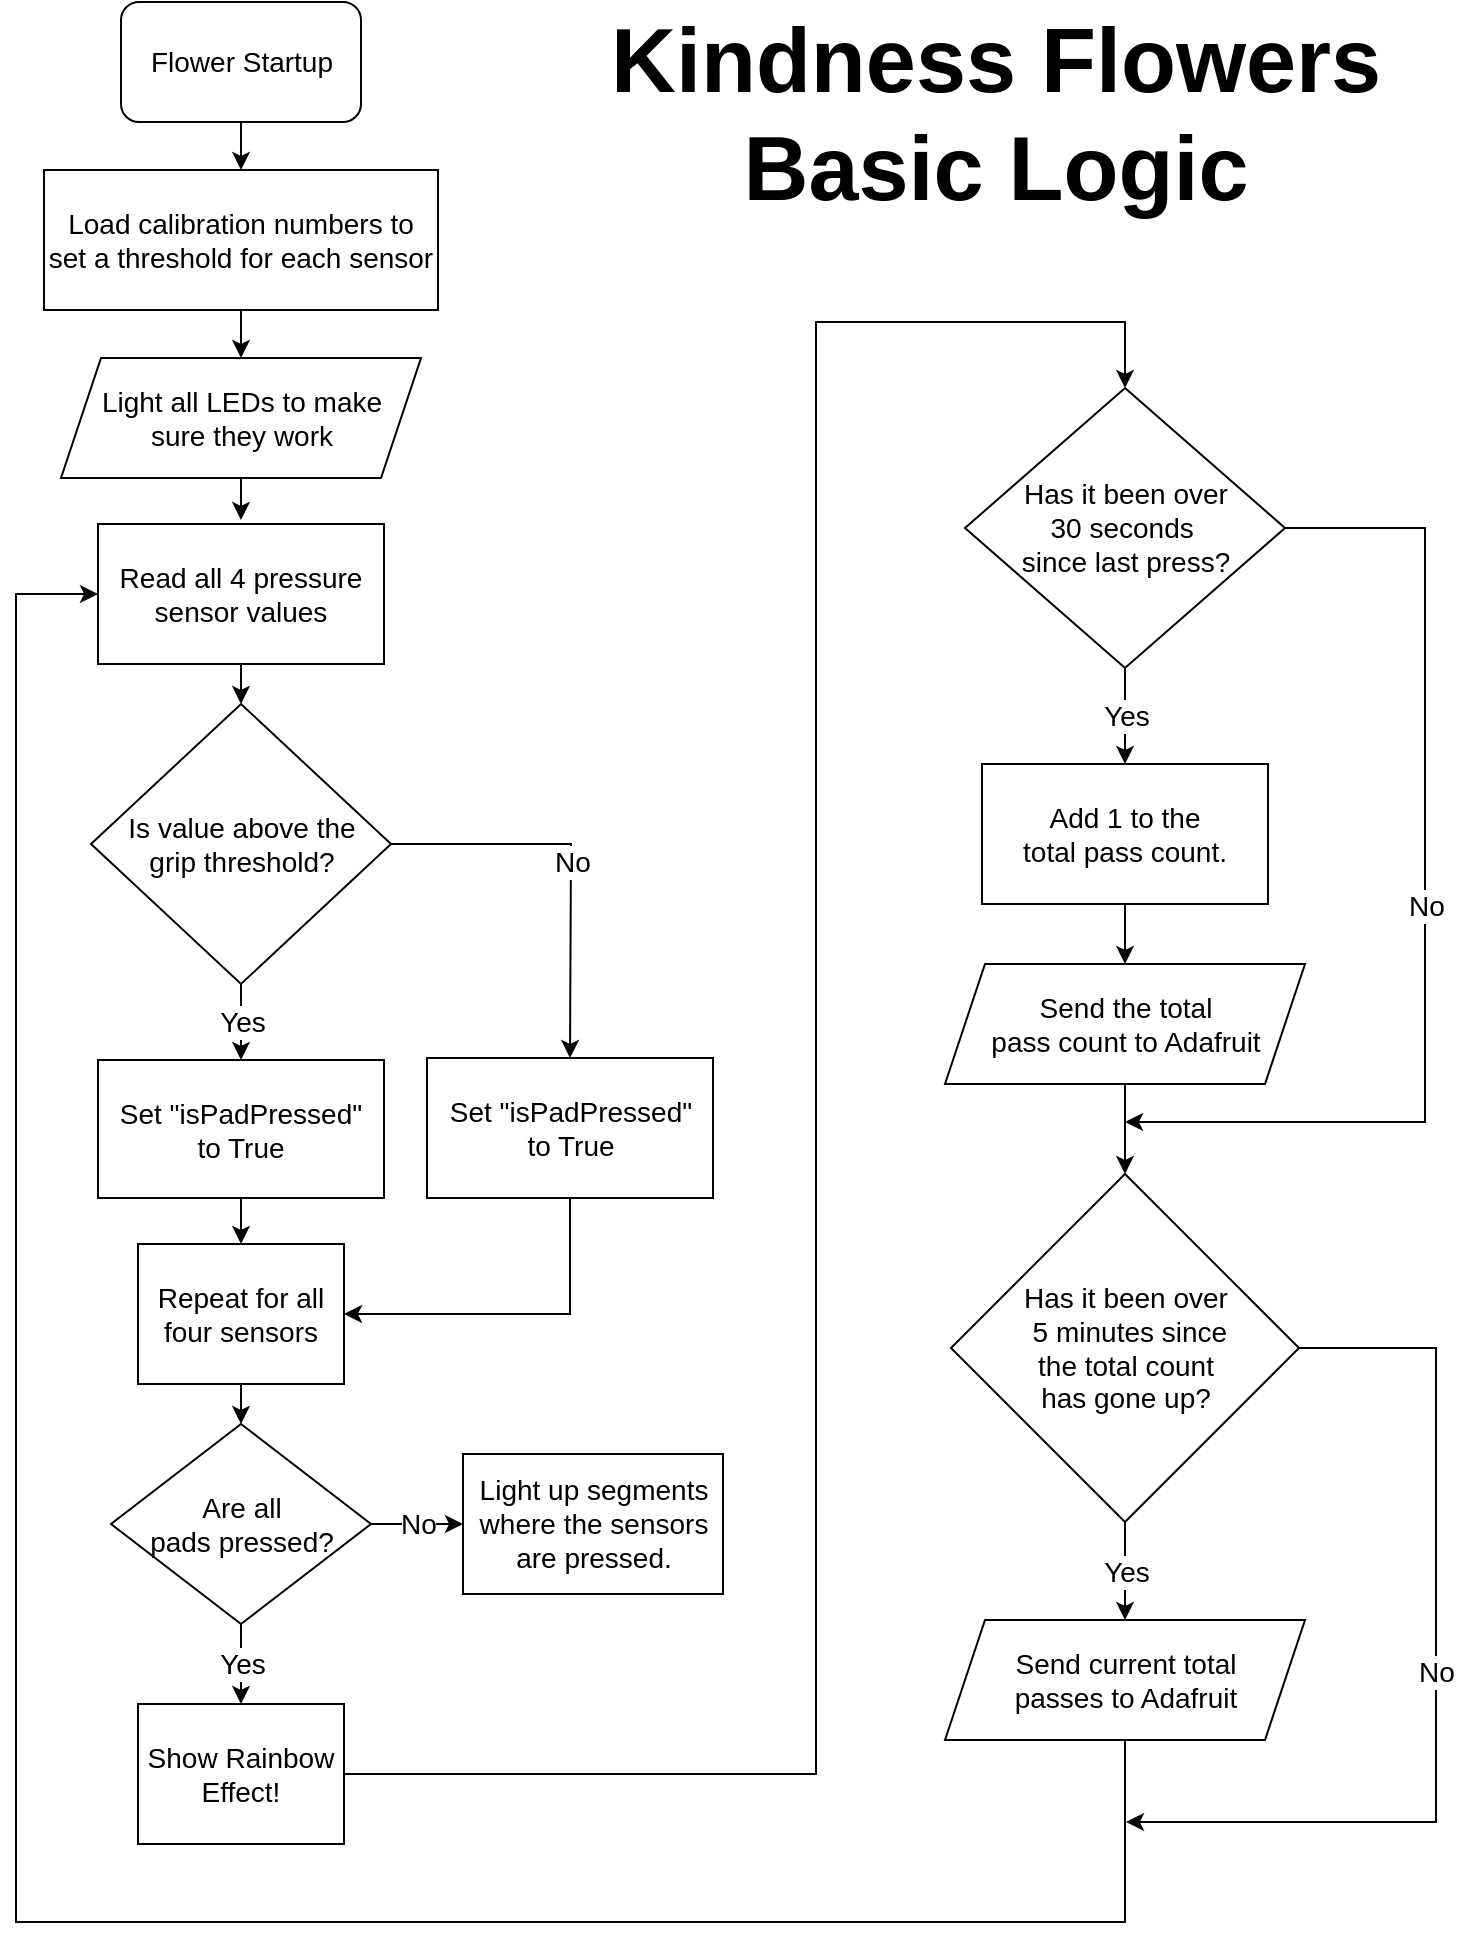 <mxfile version="24.2.7" type="device" pages="3">
  <diagram name="FlowerLogic" id="JjPMWJ2Ls_Jt1AWlveAf">
    <mxGraphModel dx="1029" dy="1047" grid="1" gridSize="10" guides="1" tooltips="1" connect="1" arrows="1" fold="1" page="1" pageScale="1" pageWidth="850" pageHeight="1100" math="0" shadow="0">
      <root>
        <mxCell id="0" />
        <mxCell id="1" parent="0" />
        <mxCell id="4mTPo-9cd06hOeSTWkM8-73" value="" style="group" vertex="1" connectable="0" parent="1">
          <mxGeometry x="70" y="60" width="710" height="960" as="geometry" />
        </mxCell>
        <mxCell id="4mTPo-9cd06hOeSTWkM8-1" value="&lt;font style=&quot;font-size: 45px;&quot;&gt;Kindness Flowers Basic Logic&lt;/font&gt;" style="text;html=1;align=center;verticalAlign=middle;whiteSpace=wrap;rounded=0;fontSize=32;fontStyle=1" vertex="1" parent="4mTPo-9cd06hOeSTWkM8-73">
          <mxGeometry x="280" y="28" width="420" height="56" as="geometry" />
        </mxCell>
        <mxCell id="4mTPo-9cd06hOeSTWkM8-68" value="" style="edgeStyle=orthogonalEdgeStyle;rounded=0;orthogonalLoop=1;jettySize=auto;html=1;" edge="1" parent="4mTPo-9cd06hOeSTWkM8-73" source="4mTPo-9cd06hOeSTWkM8-3" target="4mTPo-9cd06hOeSTWkM8-7">
          <mxGeometry relative="1" as="geometry" />
        </mxCell>
        <mxCell id="4mTPo-9cd06hOeSTWkM8-3" value="Flower Startup" style="rounded=1;whiteSpace=wrap;html=1;fontSize=14;" vertex="1" parent="4mTPo-9cd06hOeSTWkM8-73">
          <mxGeometry x="52.5" width="120" height="60" as="geometry" />
        </mxCell>
        <mxCell id="4mTPo-9cd06hOeSTWkM8-70" value="" style="edgeStyle=orthogonalEdgeStyle;rounded=0;orthogonalLoop=1;jettySize=auto;html=1;" edge="1" parent="4mTPo-9cd06hOeSTWkM8-73" source="4mTPo-9cd06hOeSTWkM8-7" target="4mTPo-9cd06hOeSTWkM8-66">
          <mxGeometry relative="1" as="geometry" />
        </mxCell>
        <mxCell id="4mTPo-9cd06hOeSTWkM8-7" value="&lt;font style=&quot;font-size: 14px;&quot;&gt;Load calibration numbers to set a threshold for each sensor&lt;/font&gt;" style="rounded=0;whiteSpace=wrap;html=1;fontSize=14;" vertex="1" parent="4mTPo-9cd06hOeSTWkM8-73">
          <mxGeometry x="14" y="84" width="197" height="70" as="geometry" />
        </mxCell>
        <mxCell id="4mTPo-9cd06hOeSTWkM8-32" style="edgeStyle=orthogonalEdgeStyle;rounded=0;orthogonalLoop=1;jettySize=auto;html=1;exitX=0.5;exitY=1;exitDx=0;exitDy=0;entryX=0.5;entryY=0;entryDx=0;entryDy=0;" edge="1" parent="4mTPo-9cd06hOeSTWkM8-73" source="4mTPo-9cd06hOeSTWkM8-9" target="4mTPo-9cd06hOeSTWkM8-11">
          <mxGeometry relative="1" as="geometry" />
        </mxCell>
        <mxCell id="4mTPo-9cd06hOeSTWkM8-9" value="&lt;font style=&quot;font-size: 14px;&quot;&gt;Read all 4 pressure&lt;/font&gt;&lt;div&gt;&lt;font style=&quot;font-size: 14px;&quot;&gt;sensor values&lt;/font&gt;&lt;/div&gt;" style="rounded=0;whiteSpace=wrap;html=1;fontSize=14;" vertex="1" parent="4mTPo-9cd06hOeSTWkM8-73">
          <mxGeometry x="41" y="261" width="143" height="70" as="geometry" />
        </mxCell>
        <mxCell id="4mTPo-9cd06hOeSTWkM8-11" value="Is value above the&lt;div&gt;grip threshold?&lt;/div&gt;" style="rhombus;whiteSpace=wrap;html=1;fontSize=14;" vertex="1" parent="4mTPo-9cd06hOeSTWkM8-73">
          <mxGeometry x="37.5" y="351" width="150" height="140" as="geometry" />
        </mxCell>
        <mxCell id="4mTPo-9cd06hOeSTWkM8-12" value="" style="endArrow=classic;html=1;rounded=0;exitX=0.5;exitY=1;exitDx=0;exitDy=0;entryX=0.5;entryY=0;entryDx=0;entryDy=0;" edge="1" parent="4mTPo-9cd06hOeSTWkM8-73" source="4mTPo-9cd06hOeSTWkM8-11" target="4mTPo-9cd06hOeSTWkM8-17">
          <mxGeometry relative="1" as="geometry">
            <mxPoint x="214" y="421" as="sourcePoint" />
            <mxPoint x="113" y="591" as="targetPoint" />
          </mxGeometry>
        </mxCell>
        <mxCell id="4mTPo-9cd06hOeSTWkM8-13" value="Yes" style="edgeLabel;resizable=0;html=1;;align=center;verticalAlign=middle;fontSize=14;" connectable="0" vertex="1" parent="4mTPo-9cd06hOeSTWkM8-12">
          <mxGeometry relative="1" as="geometry" />
        </mxCell>
        <mxCell id="4mTPo-9cd06hOeSTWkM8-14" value="" style="endArrow=classic;html=1;rounded=0;entryX=0.5;entryY=0;entryDx=0;entryDy=0;exitX=1;exitY=0.5;exitDx=0;exitDy=0;" edge="1" parent="4mTPo-9cd06hOeSTWkM8-73" source="4mTPo-9cd06hOeSTWkM8-11" target="4mTPo-9cd06hOeSTWkM8-19">
          <mxGeometry relative="1" as="geometry">
            <mxPoint x="274" y="441" as="sourcePoint" />
            <mxPoint x="322.0" y="468.5" as="targetPoint" />
            <Array as="points">
              <mxPoint x="277.5" y="421" />
            </Array>
          </mxGeometry>
        </mxCell>
        <mxCell id="4mTPo-9cd06hOeSTWkM8-15" value="No" style="edgeLabel;resizable=0;html=1;;align=center;verticalAlign=middle;fontSize=14;" connectable="0" vertex="1" parent="4mTPo-9cd06hOeSTWkM8-14">
          <mxGeometry relative="1" as="geometry" />
        </mxCell>
        <mxCell id="4mTPo-9cd06hOeSTWkM8-24" style="edgeStyle=orthogonalEdgeStyle;rounded=0;orthogonalLoop=1;jettySize=auto;html=1;exitX=0.5;exitY=1;exitDx=0;exitDy=0;entryX=0.5;entryY=0;entryDx=0;entryDy=0;" edge="1" parent="4mTPo-9cd06hOeSTWkM8-73" source="4mTPo-9cd06hOeSTWkM8-17" target="4mTPo-9cd06hOeSTWkM8-21">
          <mxGeometry relative="1" as="geometry" />
        </mxCell>
        <mxCell id="4mTPo-9cd06hOeSTWkM8-17" value="Set &quot;isPadPressed&quot;&lt;div&gt;to True&lt;/div&gt;" style="rounded=0;whiteSpace=wrap;html=1;fontSize=14;" vertex="1" parent="4mTPo-9cd06hOeSTWkM8-73">
          <mxGeometry x="41" y="529" width="143" height="69" as="geometry" />
        </mxCell>
        <mxCell id="4mTPo-9cd06hOeSTWkM8-23" style="edgeStyle=orthogonalEdgeStyle;rounded=0;orthogonalLoop=1;jettySize=auto;html=1;exitX=0.5;exitY=1;exitDx=0;exitDy=0;entryX=1;entryY=0.5;entryDx=0;entryDy=0;" edge="1" parent="4mTPo-9cd06hOeSTWkM8-73" source="4mTPo-9cd06hOeSTWkM8-19" target="4mTPo-9cd06hOeSTWkM8-21">
          <mxGeometry relative="1" as="geometry" />
        </mxCell>
        <mxCell id="4mTPo-9cd06hOeSTWkM8-19" value="Set &quot;isPadPressed&quot;&lt;div&gt;to True&lt;/div&gt;" style="rounded=0;whiteSpace=wrap;html=1;fontSize=14;" vertex="1" parent="4mTPo-9cd06hOeSTWkM8-73">
          <mxGeometry x="205.5" y="528" width="143" height="70" as="geometry" />
        </mxCell>
        <mxCell id="4mTPo-9cd06hOeSTWkM8-36" style="edgeStyle=orthogonalEdgeStyle;rounded=0;orthogonalLoop=1;jettySize=auto;html=1;exitX=0.5;exitY=1;exitDx=0;exitDy=0;entryX=0.5;entryY=0;entryDx=0;entryDy=0;" edge="1" parent="4mTPo-9cd06hOeSTWkM8-73" source="4mTPo-9cd06hOeSTWkM8-21" target="4mTPo-9cd06hOeSTWkM8-34">
          <mxGeometry relative="1" as="geometry" />
        </mxCell>
        <mxCell id="4mTPo-9cd06hOeSTWkM8-21" value="Repeat for all&lt;div&gt;four sensors&lt;/div&gt;" style="rounded=0;whiteSpace=wrap;html=1;fontSize=14;" vertex="1" parent="4mTPo-9cd06hOeSTWkM8-73">
          <mxGeometry x="61" y="621" width="103" height="70" as="geometry" />
        </mxCell>
        <mxCell id="4mTPo-9cd06hOeSTWkM8-34" value="Are all&lt;div&gt;pads pressed?&lt;/div&gt;" style="rhombus;whiteSpace=wrap;html=1;fontSize=14;" vertex="1" parent="4mTPo-9cd06hOeSTWkM8-73">
          <mxGeometry x="47.5" y="711" width="130" height="100" as="geometry" />
        </mxCell>
        <mxCell id="4mTPo-9cd06hOeSTWkM8-35" value="Has it been over&lt;div&gt;30 seconds&amp;nbsp;&lt;/div&gt;&lt;div&gt;since last press?&lt;/div&gt;" style="rhombus;whiteSpace=wrap;html=1;fontSize=14;" vertex="1" parent="4mTPo-9cd06hOeSTWkM8-73">
          <mxGeometry x="474.5" y="193" width="160" height="140" as="geometry" />
        </mxCell>
        <mxCell id="4mTPo-9cd06hOeSTWkM8-38" value="" style="endArrow=classic;html=1;rounded=0;entryX=0.5;entryY=0;entryDx=0;entryDy=0;" edge="1" parent="4mTPo-9cd06hOeSTWkM8-73" target="4mTPo-9cd06hOeSTWkM8-40">
          <mxGeometry relative="1" as="geometry">
            <mxPoint x="112.5" y="811" as="sourcePoint" />
            <mxPoint x="112.5" y="851" as="targetPoint" />
          </mxGeometry>
        </mxCell>
        <mxCell id="4mTPo-9cd06hOeSTWkM8-39" value="Yes" style="edgeLabel;resizable=0;html=1;;align=center;verticalAlign=middle;fontSize=14;" connectable="0" vertex="1" parent="4mTPo-9cd06hOeSTWkM8-38">
          <mxGeometry relative="1" as="geometry" />
        </mxCell>
        <mxCell id="4mTPo-9cd06hOeSTWkM8-45" style="edgeStyle=orthogonalEdgeStyle;rounded=0;orthogonalLoop=1;jettySize=auto;html=1;entryX=0.5;entryY=0;entryDx=0;entryDy=0;exitX=1;exitY=0.5;exitDx=0;exitDy=0;" edge="1" parent="4mTPo-9cd06hOeSTWkM8-73" source="4mTPo-9cd06hOeSTWkM8-40" target="4mTPo-9cd06hOeSTWkM8-35">
          <mxGeometry relative="1" as="geometry">
            <mxPoint x="240" y="880" as="sourcePoint" />
            <Array as="points">
              <mxPoint x="400" y="886" />
              <mxPoint x="400" y="160" />
              <mxPoint x="554" y="160" />
            </Array>
          </mxGeometry>
        </mxCell>
        <mxCell id="4mTPo-9cd06hOeSTWkM8-40" value="Show Rainbow&lt;div&gt;Effect!&lt;/div&gt;" style="rounded=0;whiteSpace=wrap;html=1;fontSize=14;" vertex="1" parent="4mTPo-9cd06hOeSTWkM8-73">
          <mxGeometry x="61" y="851" width="103" height="70" as="geometry" />
        </mxCell>
        <mxCell id="4mTPo-9cd06hOeSTWkM8-42" value="Light up segments where the sensors are pressed." style="rounded=0;whiteSpace=wrap;html=1;fontSize=14;" vertex="1" parent="4mTPo-9cd06hOeSTWkM8-73">
          <mxGeometry x="223.5" y="726" width="130" height="70" as="geometry" />
        </mxCell>
        <mxCell id="4mTPo-9cd06hOeSTWkM8-43" value="" style="endArrow=classic;html=1;rounded=0;entryX=0;entryY=0.5;entryDx=0;entryDy=0;exitX=1;exitY=0.5;exitDx=0;exitDy=0;" edge="1" parent="4mTPo-9cd06hOeSTWkM8-73" source="4mTPo-9cd06hOeSTWkM8-34" target="4mTPo-9cd06hOeSTWkM8-42">
          <mxGeometry relative="1" as="geometry">
            <mxPoint x="122.5" y="821" as="sourcePoint" />
            <mxPoint x="122.5" y="861" as="targetPoint" />
          </mxGeometry>
        </mxCell>
        <mxCell id="4mTPo-9cd06hOeSTWkM8-44" value="No" style="edgeLabel;resizable=0;html=1;;align=center;verticalAlign=middle;fontSize=14;" connectable="0" vertex="1" parent="4mTPo-9cd06hOeSTWkM8-43">
          <mxGeometry relative="1" as="geometry" />
        </mxCell>
        <mxCell id="4mTPo-9cd06hOeSTWkM8-48" value="" style="endArrow=classic;html=1;rounded=0;exitX=0.5;exitY=1;exitDx=0;exitDy=0;entryX=0.5;entryY=0;entryDx=0;entryDy=0;" edge="1" parent="4mTPo-9cd06hOeSTWkM8-73" source="4mTPo-9cd06hOeSTWkM8-35" target="4mTPo-9cd06hOeSTWkM8-52">
          <mxGeometry relative="1" as="geometry">
            <mxPoint x="554.08" y="373" as="sourcePoint" />
            <mxPoint x="554.5" y="383" as="targetPoint" />
          </mxGeometry>
        </mxCell>
        <mxCell id="4mTPo-9cd06hOeSTWkM8-49" value="Yes" style="edgeLabel;resizable=0;html=1;;align=center;verticalAlign=middle;fontSize=14;" connectable="0" vertex="1" parent="4mTPo-9cd06hOeSTWkM8-48">
          <mxGeometry relative="1" as="geometry" />
        </mxCell>
        <mxCell id="4mTPo-9cd06hOeSTWkM8-50" value="" style="endArrow=classic;html=1;rounded=0;exitX=1;exitY=0.5;exitDx=0;exitDy=0;" edge="1" parent="4mTPo-9cd06hOeSTWkM8-73" source="4mTPo-9cd06hOeSTWkM8-35">
          <mxGeometry relative="1" as="geometry">
            <mxPoint x="654.5" y="290.0" as="sourcePoint" />
            <mxPoint x="554.5" y="560" as="targetPoint" />
            <Array as="points">
              <mxPoint x="704.5" y="263" />
              <mxPoint x="704.5" y="560" />
            </Array>
          </mxGeometry>
        </mxCell>
        <mxCell id="4mTPo-9cd06hOeSTWkM8-51" value="No" style="edgeLabel;resizable=0;html=1;;align=center;verticalAlign=middle;fontSize=14;" connectable="0" vertex="1" parent="4mTPo-9cd06hOeSTWkM8-50">
          <mxGeometry relative="1" as="geometry" />
        </mxCell>
        <mxCell id="4mTPo-9cd06hOeSTWkM8-52" value="Add 1 to the&lt;div&gt;total pass count.&lt;/div&gt;" style="rounded=0;whiteSpace=wrap;html=1;fontSize=14;" vertex="1" parent="4mTPo-9cd06hOeSTWkM8-73">
          <mxGeometry x="483" y="381" width="143" height="70" as="geometry" />
        </mxCell>
        <mxCell id="4mTPo-9cd06hOeSTWkM8-56" value="" style="edgeStyle=orthogonalEdgeStyle;rounded=0;orthogonalLoop=1;jettySize=auto;html=1;exitX=0.5;exitY=1;exitDx=0;exitDy=0;" edge="1" parent="4mTPo-9cd06hOeSTWkM8-73" source="4mTPo-9cd06hOeSTWkM8-52" target="4mTPo-9cd06hOeSTWkM8-55">
          <mxGeometry relative="1" as="geometry">
            <mxPoint x="554.5" y="601" as="sourcePoint" />
          </mxGeometry>
        </mxCell>
        <mxCell id="4mTPo-9cd06hOeSTWkM8-58" value="" style="edgeStyle=orthogonalEdgeStyle;rounded=0;orthogonalLoop=1;jettySize=auto;html=1;" edge="1" parent="4mTPo-9cd06hOeSTWkM8-73" source="4mTPo-9cd06hOeSTWkM8-55" target="4mTPo-9cd06hOeSTWkM8-57">
          <mxGeometry relative="1" as="geometry" />
        </mxCell>
        <mxCell id="4mTPo-9cd06hOeSTWkM8-55" value="Send the total&lt;div&gt;pass count to Adafruit&lt;/div&gt;" style="shape=parallelogram;perimeter=parallelogramPerimeter;whiteSpace=wrap;html=1;fixedSize=1;fontSize=14;rounded=0;" vertex="1" parent="4mTPo-9cd06hOeSTWkM8-73">
          <mxGeometry x="464.5" y="481" width="180" height="60" as="geometry" />
        </mxCell>
        <mxCell id="4mTPo-9cd06hOeSTWkM8-57" value="Has it been over&lt;div&gt;&amp;nbsp;5 minutes since&lt;/div&gt;&lt;div&gt;the total count&lt;/div&gt;&lt;div&gt;has gone up?&lt;/div&gt;" style="rhombus;whiteSpace=wrap;html=1;fontSize=14;rounded=0;" vertex="1" parent="4mTPo-9cd06hOeSTWkM8-73">
          <mxGeometry x="467.5" y="586" width="174" height="174" as="geometry" />
        </mxCell>
        <mxCell id="4mTPo-9cd06hOeSTWkM8-59" value="" style="endArrow=classic;html=1;rounded=0;exitX=1;exitY=0.5;exitDx=0;exitDy=0;" edge="1" parent="4mTPo-9cd06hOeSTWkM8-73" source="4mTPo-9cd06hOeSTWkM8-57">
          <mxGeometry relative="1" as="geometry">
            <mxPoint x="664.5" y="664" as="sourcePoint" />
            <mxPoint x="555" y="910" as="targetPoint" />
            <Array as="points">
              <mxPoint x="710" y="673" />
              <mxPoint x="710" y="910" />
            </Array>
          </mxGeometry>
        </mxCell>
        <mxCell id="4mTPo-9cd06hOeSTWkM8-60" value="No" style="edgeLabel;resizable=0;html=1;;align=center;verticalAlign=middle;fontSize=14;" connectable="0" vertex="1" parent="4mTPo-9cd06hOeSTWkM8-59">
          <mxGeometry relative="1" as="geometry" />
        </mxCell>
        <mxCell id="4mTPo-9cd06hOeSTWkM8-61" value="" style="endArrow=classic;html=1;rounded=0;exitX=0.5;exitY=1;exitDx=0;exitDy=0;entryX=0.5;entryY=0;entryDx=0;entryDy=0;" edge="1" parent="4mTPo-9cd06hOeSTWkM8-73" source="4mTPo-9cd06hOeSTWkM8-57" target="4mTPo-9cd06hOeSTWkM8-63">
          <mxGeometry relative="1" as="geometry">
            <mxPoint x="554.08" y="764" as="sourcePoint" />
            <mxPoint x="554.08" y="834" as="targetPoint" />
          </mxGeometry>
        </mxCell>
        <mxCell id="4mTPo-9cd06hOeSTWkM8-62" value="Yes" style="edgeLabel;resizable=0;html=1;;align=center;verticalAlign=middle;fontSize=14;" connectable="0" vertex="1" parent="4mTPo-9cd06hOeSTWkM8-61">
          <mxGeometry relative="1" as="geometry" />
        </mxCell>
        <mxCell id="4mTPo-9cd06hOeSTWkM8-69" style="edgeStyle=orthogonalEdgeStyle;rounded=0;orthogonalLoop=1;jettySize=auto;html=1;exitX=0.5;exitY=1;exitDx=0;exitDy=0;entryX=0;entryY=0.5;entryDx=0;entryDy=0;" edge="1" parent="4mTPo-9cd06hOeSTWkM8-73" source="4mTPo-9cd06hOeSTWkM8-63" target="4mTPo-9cd06hOeSTWkM8-9">
          <mxGeometry relative="1" as="geometry">
            <Array as="points">
              <mxPoint x="554" y="960" />
              <mxPoint y="960" />
              <mxPoint y="296" />
            </Array>
          </mxGeometry>
        </mxCell>
        <mxCell id="4mTPo-9cd06hOeSTWkM8-63" value="Send current total&lt;div&gt;passes to Adafruit&lt;/div&gt;" style="shape=parallelogram;perimeter=parallelogramPerimeter;whiteSpace=wrap;html=1;fixedSize=1;fontSize=14;rounded=0;" vertex="1" parent="4mTPo-9cd06hOeSTWkM8-73">
          <mxGeometry x="464.5" y="809" width="180" height="60" as="geometry" />
        </mxCell>
        <mxCell id="4mTPo-9cd06hOeSTWkM8-72" style="edgeStyle=orthogonalEdgeStyle;rounded=0;orthogonalLoop=1;jettySize=auto;html=1;exitX=0.5;exitY=1;exitDx=0;exitDy=0;entryX=0.5;entryY=0;entryDx=0;entryDy=0;" edge="1" parent="4mTPo-9cd06hOeSTWkM8-73" source="4mTPo-9cd06hOeSTWkM8-66">
          <mxGeometry relative="1" as="geometry">
            <mxPoint x="112.5" y="259" as="targetPoint" />
          </mxGeometry>
        </mxCell>
        <mxCell id="4mTPo-9cd06hOeSTWkM8-66" value="Light all LEDs to make&lt;div&gt;sure they work&lt;/div&gt;" style="shape=parallelogram;perimeter=parallelogramPerimeter;whiteSpace=wrap;html=1;fixedSize=1;fontSize=14;rounded=0;" vertex="1" parent="4mTPo-9cd06hOeSTWkM8-73">
          <mxGeometry x="22.5" y="178" width="180" height="60" as="geometry" />
        </mxCell>
      </root>
    </mxGraphModel>
  </diagram>
  <diagram name="BaseLogic" id="VUl_Lp_xMmhS53PX2SRP">
    <mxGraphModel dx="714" dy="785" grid="1" gridSize="10" guides="1" tooltips="1" connect="1" arrows="1" fold="1" page="1" pageScale="1" pageWidth="850" pageHeight="1100" math="0" shadow="0">
      <root>
        <mxCell id="pckIV913CompsdE5iTZD-0" />
        <mxCell id="pckIV913CompsdE5iTZD-1" parent="pckIV913CompsdE5iTZD-0" />
        <mxCell id="pckIV913CompsdE5iTZD-3" value="&lt;span style=&quot;font-size: 45px;&quot;&gt;Flower Base Logic&lt;/span&gt;" style="text;html=1;align=center;verticalAlign=middle;whiteSpace=wrap;rounded=0;fontSize=32;fontStyle=1" vertex="1" parent="pckIV913CompsdE5iTZD-1">
          <mxGeometry x="350" y="88" width="420" height="56" as="geometry" />
        </mxCell>
        <mxCell id="pckIV913CompsdE5iTZD-4" value="" style="edgeStyle=orthogonalEdgeStyle;rounded=0;orthogonalLoop=1;jettySize=auto;html=1;" edge="1" parent="pckIV913CompsdE5iTZD-1" source="pckIV913CompsdE5iTZD-5" target="pckIV913CompsdE5iTZD-7">
          <mxGeometry relative="1" as="geometry" />
        </mxCell>
        <mxCell id="pckIV913CompsdE5iTZD-5" value="Base&amp;nbsp;&lt;div&gt;Startup&lt;/div&gt;" style="rounded=1;whiteSpace=wrap;html=1;fontSize=14;" vertex="1" parent="pckIV913CompsdE5iTZD-1">
          <mxGeometry x="122.5" y="60" width="120" height="60" as="geometry" />
        </mxCell>
        <mxCell id="_48hNNk1uCNzCKEGz68F-15" style="edgeStyle=orthogonalEdgeStyle;rounded=0;orthogonalLoop=1;jettySize=auto;html=1;exitX=0.5;exitY=1;exitDx=0;exitDy=0;entryX=0.5;entryY=0;entryDx=0;entryDy=0;" edge="1" parent="pckIV913CompsdE5iTZD-1" source="pckIV913CompsdE5iTZD-7" target="_48hNNk1uCNzCKEGz68F-4">
          <mxGeometry relative="1" as="geometry" />
        </mxCell>
        <mxCell id="pckIV913CompsdE5iTZD-7" value="Subscribe to all flower&lt;div&gt;feeds on Adafruit&lt;/div&gt;" style="rounded=0;whiteSpace=wrap;html=1;fontSize=14;" vertex="1" parent="pckIV913CompsdE5iTZD-1">
          <mxGeometry x="84" y="144" width="197" height="70" as="geometry" />
        </mxCell>
        <mxCell id="_48hNNk1uCNzCKEGz68F-4" value="Is there new subcription info coming in?" style="rhombus;whiteSpace=wrap;html=1;fontSize=14;rounded=0;" vertex="1" parent="pckIV913CompsdE5iTZD-1">
          <mxGeometry x="121.5" y="248" width="122" height="122" as="geometry" />
        </mxCell>
        <mxCell id="_48hNNk1uCNzCKEGz68F-13" style="edgeStyle=orthogonalEdgeStyle;rounded=0;orthogonalLoop=1;jettySize=auto;html=1;exitX=0.5;exitY=1;exitDx=0;exitDy=0;entryX=0.5;entryY=0;entryDx=0;entryDy=0;" edge="1" parent="pckIV913CompsdE5iTZD-1" source="_48hNNk1uCNzCKEGz68F-6" target="_48hNNk1uCNzCKEGz68F-10">
          <mxGeometry relative="1" as="geometry" />
        </mxCell>
        <mxCell id="_48hNNk1uCNzCKEGz68F-6" value="Figure out which flower it is coming from." style="whiteSpace=wrap;html=1;fontSize=14;rounded=0;" vertex="1" parent="pckIV913CompsdE5iTZD-1">
          <mxGeometry x="105" y="424" width="155" height="60" as="geometry" />
        </mxCell>
        <mxCell id="_48hNNk1uCNzCKEGz68F-8" value="" style="endArrow=classic;html=1;rounded=0;exitX=0.5;exitY=1;exitDx=0;exitDy=0;entryX=0.5;entryY=0;entryDx=0;entryDy=0;" edge="1" parent="pckIV913CompsdE5iTZD-1" source="_48hNNk1uCNzCKEGz68F-4" target="_48hNNk1uCNzCKEGz68F-6">
          <mxGeometry relative="1" as="geometry">
            <mxPoint x="330" y="380" as="sourcePoint" />
            <mxPoint x="430" y="380" as="targetPoint" />
          </mxGeometry>
        </mxCell>
        <mxCell id="_48hNNk1uCNzCKEGz68F-9" value="&lt;font style=&quot;font-size: 14px;&quot;&gt;Yes&lt;/font&gt;" style="edgeLabel;resizable=0;html=1;;align=center;verticalAlign=middle;" connectable="0" vertex="1" parent="_48hNNk1uCNzCKEGz68F-8">
          <mxGeometry relative="1" as="geometry" />
        </mxCell>
        <mxCell id="_48hNNk1uCNzCKEGz68F-16" style="edgeStyle=orthogonalEdgeStyle;rounded=0;orthogonalLoop=1;jettySize=auto;html=1;exitX=0.5;exitY=1;exitDx=0;exitDy=0;entryX=0.5;entryY=0;entryDx=0;entryDy=0;" edge="1" parent="pckIV913CompsdE5iTZD-1" source="_48hNNk1uCNzCKEGz68F-10" target="_48hNNk1uCNzCKEGz68F-14">
          <mxGeometry relative="1" as="geometry" />
        </mxCell>
        <mxCell id="_48hNNk1uCNzCKEGz68F-10" value="Update the flower count for the appropriate flower." style="whiteSpace=wrap;html=1;fontSize=14;rounded=0;" vertex="1" parent="pckIV913CompsdE5iTZD-1">
          <mxGeometry x="95" y="520" width="175" height="60" as="geometry" />
        </mxCell>
        <mxCell id="5R5mPqNfnOuBJ3O3_Ugw-8" style="edgeStyle=orthogonalEdgeStyle;rounded=0;orthogonalLoop=1;jettySize=auto;html=1;exitX=0.5;exitY=1;exitDx=0;exitDy=0;entryX=0.5;entryY=0;entryDx=0;entryDy=0;" edge="1" parent="pckIV913CompsdE5iTZD-1" source="_48hNNk1uCNzCKEGz68F-14" target="5R5mPqNfnOuBJ3O3_Ugw-4">
          <mxGeometry relative="1" as="geometry" />
        </mxCell>
        <mxCell id="_48hNNk1uCNzCKEGz68F-14" value="Add all of the flower counts together." style="whiteSpace=wrap;html=1;fontSize=14;rounded=0;" vertex="1" parent="pckIV913CompsdE5iTZD-1">
          <mxGeometry x="105" y="610" width="155" height="60" as="geometry" />
        </mxCell>
        <mxCell id="5R5mPqNfnOuBJ3O3_Ugw-9" style="edgeStyle=orthogonalEdgeStyle;rounded=0;orthogonalLoop=1;jettySize=auto;html=1;exitX=0.5;exitY=1;exitDx=0;exitDy=0;entryX=0.5;entryY=0;entryDx=0;entryDy=0;" edge="1" parent="pckIV913CompsdE5iTZD-1" source="5R5mPqNfnOuBJ3O3_Ugw-4" target="5R5mPqNfnOuBJ3O3_Ugw-6">
          <mxGeometry relative="1" as="geometry" />
        </mxCell>
        <mxCell id="5R5mPqNfnOuBJ3O3_Ugw-4" value="Publish total pass&lt;div&gt;count to Adafruit&lt;/div&gt;" style="shape=parallelogram;perimeter=parallelogramPerimeter;whiteSpace=wrap;html=1;fixedSize=1;fontSize=14;rounded=0;" vertex="1" parent="pckIV913CompsdE5iTZD-1">
          <mxGeometry x="95" y="700" width="175" height="60" as="geometry" />
        </mxCell>
        <mxCell id="5R5mPqNfnOuBJ3O3_Ugw-10" style="edgeStyle=orthogonalEdgeStyle;rounded=0;orthogonalLoop=1;jettySize=auto;html=1;exitX=0.5;exitY=1;exitDx=0;exitDy=0;entryX=0;entryY=0.5;entryDx=0;entryDy=0;" edge="1" parent="pckIV913CompsdE5iTZD-1" source="5R5mPqNfnOuBJ3O3_Ugw-6" target="_48hNNk1uCNzCKEGz68F-4">
          <mxGeometry relative="1" as="geometry">
            <Array as="points">
              <mxPoint x="183" y="900" />
              <mxPoint x="60" y="900" />
              <mxPoint x="60" y="309" />
            </Array>
          </mxGeometry>
        </mxCell>
        <mxCell id="5R5mPqNfnOuBJ3O3_Ugw-6" value="Update OLED display&lt;div&gt;on base case.&lt;/div&gt;" style="shape=parallelogram;perimeter=parallelogramPerimeter;whiteSpace=wrap;html=1;fixedSize=1;fontSize=14;rounded=0;" vertex="1" parent="pckIV913CompsdE5iTZD-1">
          <mxGeometry x="95" y="799" width="175" height="60" as="geometry" />
        </mxCell>
        <mxCell id="5R5mPqNfnOuBJ3O3_Ugw-11" value="" style="endArrow=classic;html=1;rounded=0;exitX=1;exitY=0.5;exitDx=0;exitDy=0;" edge="1" parent="pckIV913CompsdE5iTZD-1" source="_48hNNk1uCNzCKEGz68F-4">
          <mxGeometry relative="1" as="geometry">
            <mxPoint x="193" y="380" as="sourcePoint" />
            <mxPoint x="183" y="900" as="targetPoint" />
            <Array as="points">
              <mxPoint x="300" y="309" />
              <mxPoint x="300" y="900" />
            </Array>
          </mxGeometry>
        </mxCell>
        <mxCell id="5R5mPqNfnOuBJ3O3_Ugw-12" value="&lt;font style=&quot;font-size: 14px;&quot;&gt;No&lt;/font&gt;" style="edgeLabel;resizable=0;html=1;;align=center;verticalAlign=middle;" connectable="0" vertex="1" parent="5R5mPqNfnOuBJ3O3_Ugw-11">
          <mxGeometry relative="1" as="geometry" />
        </mxCell>
      </root>
    </mxGraphModel>
  </diagram>
  <diagram name="FlowerCalibrationLogic" id="0utpd6mP-NkNvD9RJBAc">
    <mxGraphModel dx="714" dy="785" grid="1" gridSize="10" guides="1" tooltips="1" connect="1" arrows="1" fold="1" page="1" pageScale="1" pageWidth="850" pageHeight="1100" math="0" shadow="0">
      <root>
        <mxCell id="WrarT8OSvZZv2YtLvh5k-0" />
        <mxCell id="WrarT8OSvZZv2YtLvh5k-1" parent="WrarT8OSvZZv2YtLvh5k-0" />
        <mxCell id="WrarT8OSvZZv2YtLvh5k-2" value="&lt;span style=&quot;font-size: 45px;&quot;&gt;Flower Base Logic&lt;/span&gt;" style="text;html=1;align=center;verticalAlign=middle;whiteSpace=wrap;rounded=0;fontSize=32;fontStyle=1" vertex="1" parent="WrarT8OSvZZv2YtLvh5k-1">
          <mxGeometry x="350" y="88" width="420" height="56" as="geometry" />
        </mxCell>
        <mxCell id="WrarT8OSvZZv2YtLvh5k-3" value="" style="edgeStyle=orthogonalEdgeStyle;rounded=0;orthogonalLoop=1;jettySize=auto;html=1;" edge="1" parent="WrarT8OSvZZv2YtLvh5k-1" source="WrarT8OSvZZv2YtLvh5k-4" target="WrarT8OSvZZv2YtLvh5k-6">
          <mxGeometry relative="1" as="geometry" />
        </mxCell>
        <mxCell id="WrarT8OSvZZv2YtLvh5k-4" value="Base&amp;nbsp;&lt;div&gt;Startup&lt;/div&gt;" style="rounded=1;whiteSpace=wrap;html=1;fontSize=14;" vertex="1" parent="WrarT8OSvZZv2YtLvh5k-1">
          <mxGeometry x="122.5" y="60" width="120" height="60" as="geometry" />
        </mxCell>
        <mxCell id="WrarT8OSvZZv2YtLvh5k-5" style="edgeStyle=orthogonalEdgeStyle;rounded=0;orthogonalLoop=1;jettySize=auto;html=1;exitX=0.5;exitY=1;exitDx=0;exitDy=0;entryX=0.5;entryY=0;entryDx=0;entryDy=0;" edge="1" parent="WrarT8OSvZZv2YtLvh5k-1" source="WrarT8OSvZZv2YtLvh5k-6" target="WrarT8OSvZZv2YtLvh5k-7">
          <mxGeometry relative="1" as="geometry" />
        </mxCell>
        <mxCell id="WrarT8OSvZZv2YtLvh5k-6" value="Subscribe to all flower&lt;div&gt;feeds on Adafruit&lt;/div&gt;" style="rounded=0;whiteSpace=wrap;html=1;fontSize=14;" vertex="1" parent="WrarT8OSvZZv2YtLvh5k-1">
          <mxGeometry x="84" y="144" width="197" height="70" as="geometry" />
        </mxCell>
        <mxCell id="WrarT8OSvZZv2YtLvh5k-7" value="Is there new subcription info coming in?" style="rhombus;whiteSpace=wrap;html=1;fontSize=14;rounded=0;" vertex="1" parent="WrarT8OSvZZv2YtLvh5k-1">
          <mxGeometry x="121.5" y="248" width="122" height="122" as="geometry" />
        </mxCell>
        <mxCell id="WrarT8OSvZZv2YtLvh5k-8" style="edgeStyle=orthogonalEdgeStyle;rounded=0;orthogonalLoop=1;jettySize=auto;html=1;exitX=0.5;exitY=1;exitDx=0;exitDy=0;entryX=0.5;entryY=0;entryDx=0;entryDy=0;" edge="1" parent="WrarT8OSvZZv2YtLvh5k-1" source="WrarT8OSvZZv2YtLvh5k-9" target="WrarT8OSvZZv2YtLvh5k-13">
          <mxGeometry relative="1" as="geometry" />
        </mxCell>
        <mxCell id="WrarT8OSvZZv2YtLvh5k-9" value="Figure out which flower it is coming from." style="whiteSpace=wrap;html=1;fontSize=14;rounded=0;" vertex="1" parent="WrarT8OSvZZv2YtLvh5k-1">
          <mxGeometry x="105" y="424" width="155" height="60" as="geometry" />
        </mxCell>
        <mxCell id="WrarT8OSvZZv2YtLvh5k-10" value="" style="endArrow=classic;html=1;rounded=0;exitX=0.5;exitY=1;exitDx=0;exitDy=0;entryX=0.5;entryY=0;entryDx=0;entryDy=0;" edge="1" parent="WrarT8OSvZZv2YtLvh5k-1" source="WrarT8OSvZZv2YtLvh5k-7" target="WrarT8OSvZZv2YtLvh5k-9">
          <mxGeometry relative="1" as="geometry">
            <mxPoint x="330" y="380" as="sourcePoint" />
            <mxPoint x="430" y="380" as="targetPoint" />
          </mxGeometry>
        </mxCell>
        <mxCell id="WrarT8OSvZZv2YtLvh5k-11" value="&lt;font style=&quot;font-size: 14px;&quot;&gt;Yes&lt;/font&gt;" style="edgeLabel;resizable=0;html=1;;align=center;verticalAlign=middle;" connectable="0" vertex="1" parent="WrarT8OSvZZv2YtLvh5k-10">
          <mxGeometry relative="1" as="geometry" />
        </mxCell>
        <mxCell id="WrarT8OSvZZv2YtLvh5k-12" style="edgeStyle=orthogonalEdgeStyle;rounded=0;orthogonalLoop=1;jettySize=auto;html=1;exitX=0.5;exitY=1;exitDx=0;exitDy=0;entryX=0.5;entryY=0;entryDx=0;entryDy=0;" edge="1" parent="WrarT8OSvZZv2YtLvh5k-1" source="WrarT8OSvZZv2YtLvh5k-13" target="WrarT8OSvZZv2YtLvh5k-15">
          <mxGeometry relative="1" as="geometry" />
        </mxCell>
        <mxCell id="WrarT8OSvZZv2YtLvh5k-13" value="Update the flower count for the appropriate flower." style="whiteSpace=wrap;html=1;fontSize=14;rounded=0;" vertex="1" parent="WrarT8OSvZZv2YtLvh5k-1">
          <mxGeometry x="95" y="520" width="175" height="60" as="geometry" />
        </mxCell>
        <mxCell id="WrarT8OSvZZv2YtLvh5k-14" style="edgeStyle=orthogonalEdgeStyle;rounded=0;orthogonalLoop=1;jettySize=auto;html=1;exitX=0.5;exitY=1;exitDx=0;exitDy=0;entryX=0.5;entryY=0;entryDx=0;entryDy=0;" edge="1" parent="WrarT8OSvZZv2YtLvh5k-1" source="WrarT8OSvZZv2YtLvh5k-15" target="WrarT8OSvZZv2YtLvh5k-17">
          <mxGeometry relative="1" as="geometry" />
        </mxCell>
        <mxCell id="WrarT8OSvZZv2YtLvh5k-15" value="Add all of the flower counts together." style="whiteSpace=wrap;html=1;fontSize=14;rounded=0;" vertex="1" parent="WrarT8OSvZZv2YtLvh5k-1">
          <mxGeometry x="105" y="610" width="155" height="60" as="geometry" />
        </mxCell>
        <mxCell id="WrarT8OSvZZv2YtLvh5k-16" style="edgeStyle=orthogonalEdgeStyle;rounded=0;orthogonalLoop=1;jettySize=auto;html=1;exitX=0.5;exitY=1;exitDx=0;exitDy=0;entryX=0.5;entryY=0;entryDx=0;entryDy=0;" edge="1" parent="WrarT8OSvZZv2YtLvh5k-1" source="WrarT8OSvZZv2YtLvh5k-17" target="WrarT8OSvZZv2YtLvh5k-19">
          <mxGeometry relative="1" as="geometry" />
        </mxCell>
        <mxCell id="WrarT8OSvZZv2YtLvh5k-17" value="Publish total pass&lt;div&gt;count to Adafruit&lt;/div&gt;" style="shape=parallelogram;perimeter=parallelogramPerimeter;whiteSpace=wrap;html=1;fixedSize=1;fontSize=14;rounded=0;" vertex="1" parent="WrarT8OSvZZv2YtLvh5k-1">
          <mxGeometry x="95" y="700" width="175" height="60" as="geometry" />
        </mxCell>
        <mxCell id="WrarT8OSvZZv2YtLvh5k-18" style="edgeStyle=orthogonalEdgeStyle;rounded=0;orthogonalLoop=1;jettySize=auto;html=1;exitX=0.5;exitY=1;exitDx=0;exitDy=0;entryX=0;entryY=0.5;entryDx=0;entryDy=0;" edge="1" parent="WrarT8OSvZZv2YtLvh5k-1" source="WrarT8OSvZZv2YtLvh5k-19" target="WrarT8OSvZZv2YtLvh5k-7">
          <mxGeometry relative="1" as="geometry">
            <Array as="points">
              <mxPoint x="183" y="900" />
              <mxPoint x="60" y="900" />
              <mxPoint x="60" y="309" />
            </Array>
          </mxGeometry>
        </mxCell>
        <mxCell id="WrarT8OSvZZv2YtLvh5k-19" value="Update OLED display&lt;div&gt;on base case.&lt;/div&gt;" style="shape=parallelogram;perimeter=parallelogramPerimeter;whiteSpace=wrap;html=1;fixedSize=1;fontSize=14;rounded=0;" vertex="1" parent="WrarT8OSvZZv2YtLvh5k-1">
          <mxGeometry x="95" y="799" width="175" height="60" as="geometry" />
        </mxCell>
        <mxCell id="WrarT8OSvZZv2YtLvh5k-20" value="" style="endArrow=classic;html=1;rounded=0;exitX=1;exitY=0.5;exitDx=0;exitDy=0;" edge="1" parent="WrarT8OSvZZv2YtLvh5k-1" source="WrarT8OSvZZv2YtLvh5k-7">
          <mxGeometry relative="1" as="geometry">
            <mxPoint x="193" y="380" as="sourcePoint" />
            <mxPoint x="183" y="900" as="targetPoint" />
            <Array as="points">
              <mxPoint x="300" y="309" />
              <mxPoint x="300" y="900" />
            </Array>
          </mxGeometry>
        </mxCell>
        <mxCell id="WrarT8OSvZZv2YtLvh5k-21" value="&lt;font style=&quot;font-size: 14px;&quot;&gt;No&lt;/font&gt;" style="edgeLabel;resizable=0;html=1;;align=center;verticalAlign=middle;" connectable="0" vertex="1" parent="WrarT8OSvZZv2YtLvh5k-20">
          <mxGeometry relative="1" as="geometry" />
        </mxCell>
      </root>
    </mxGraphModel>
  </diagram>
</mxfile>
